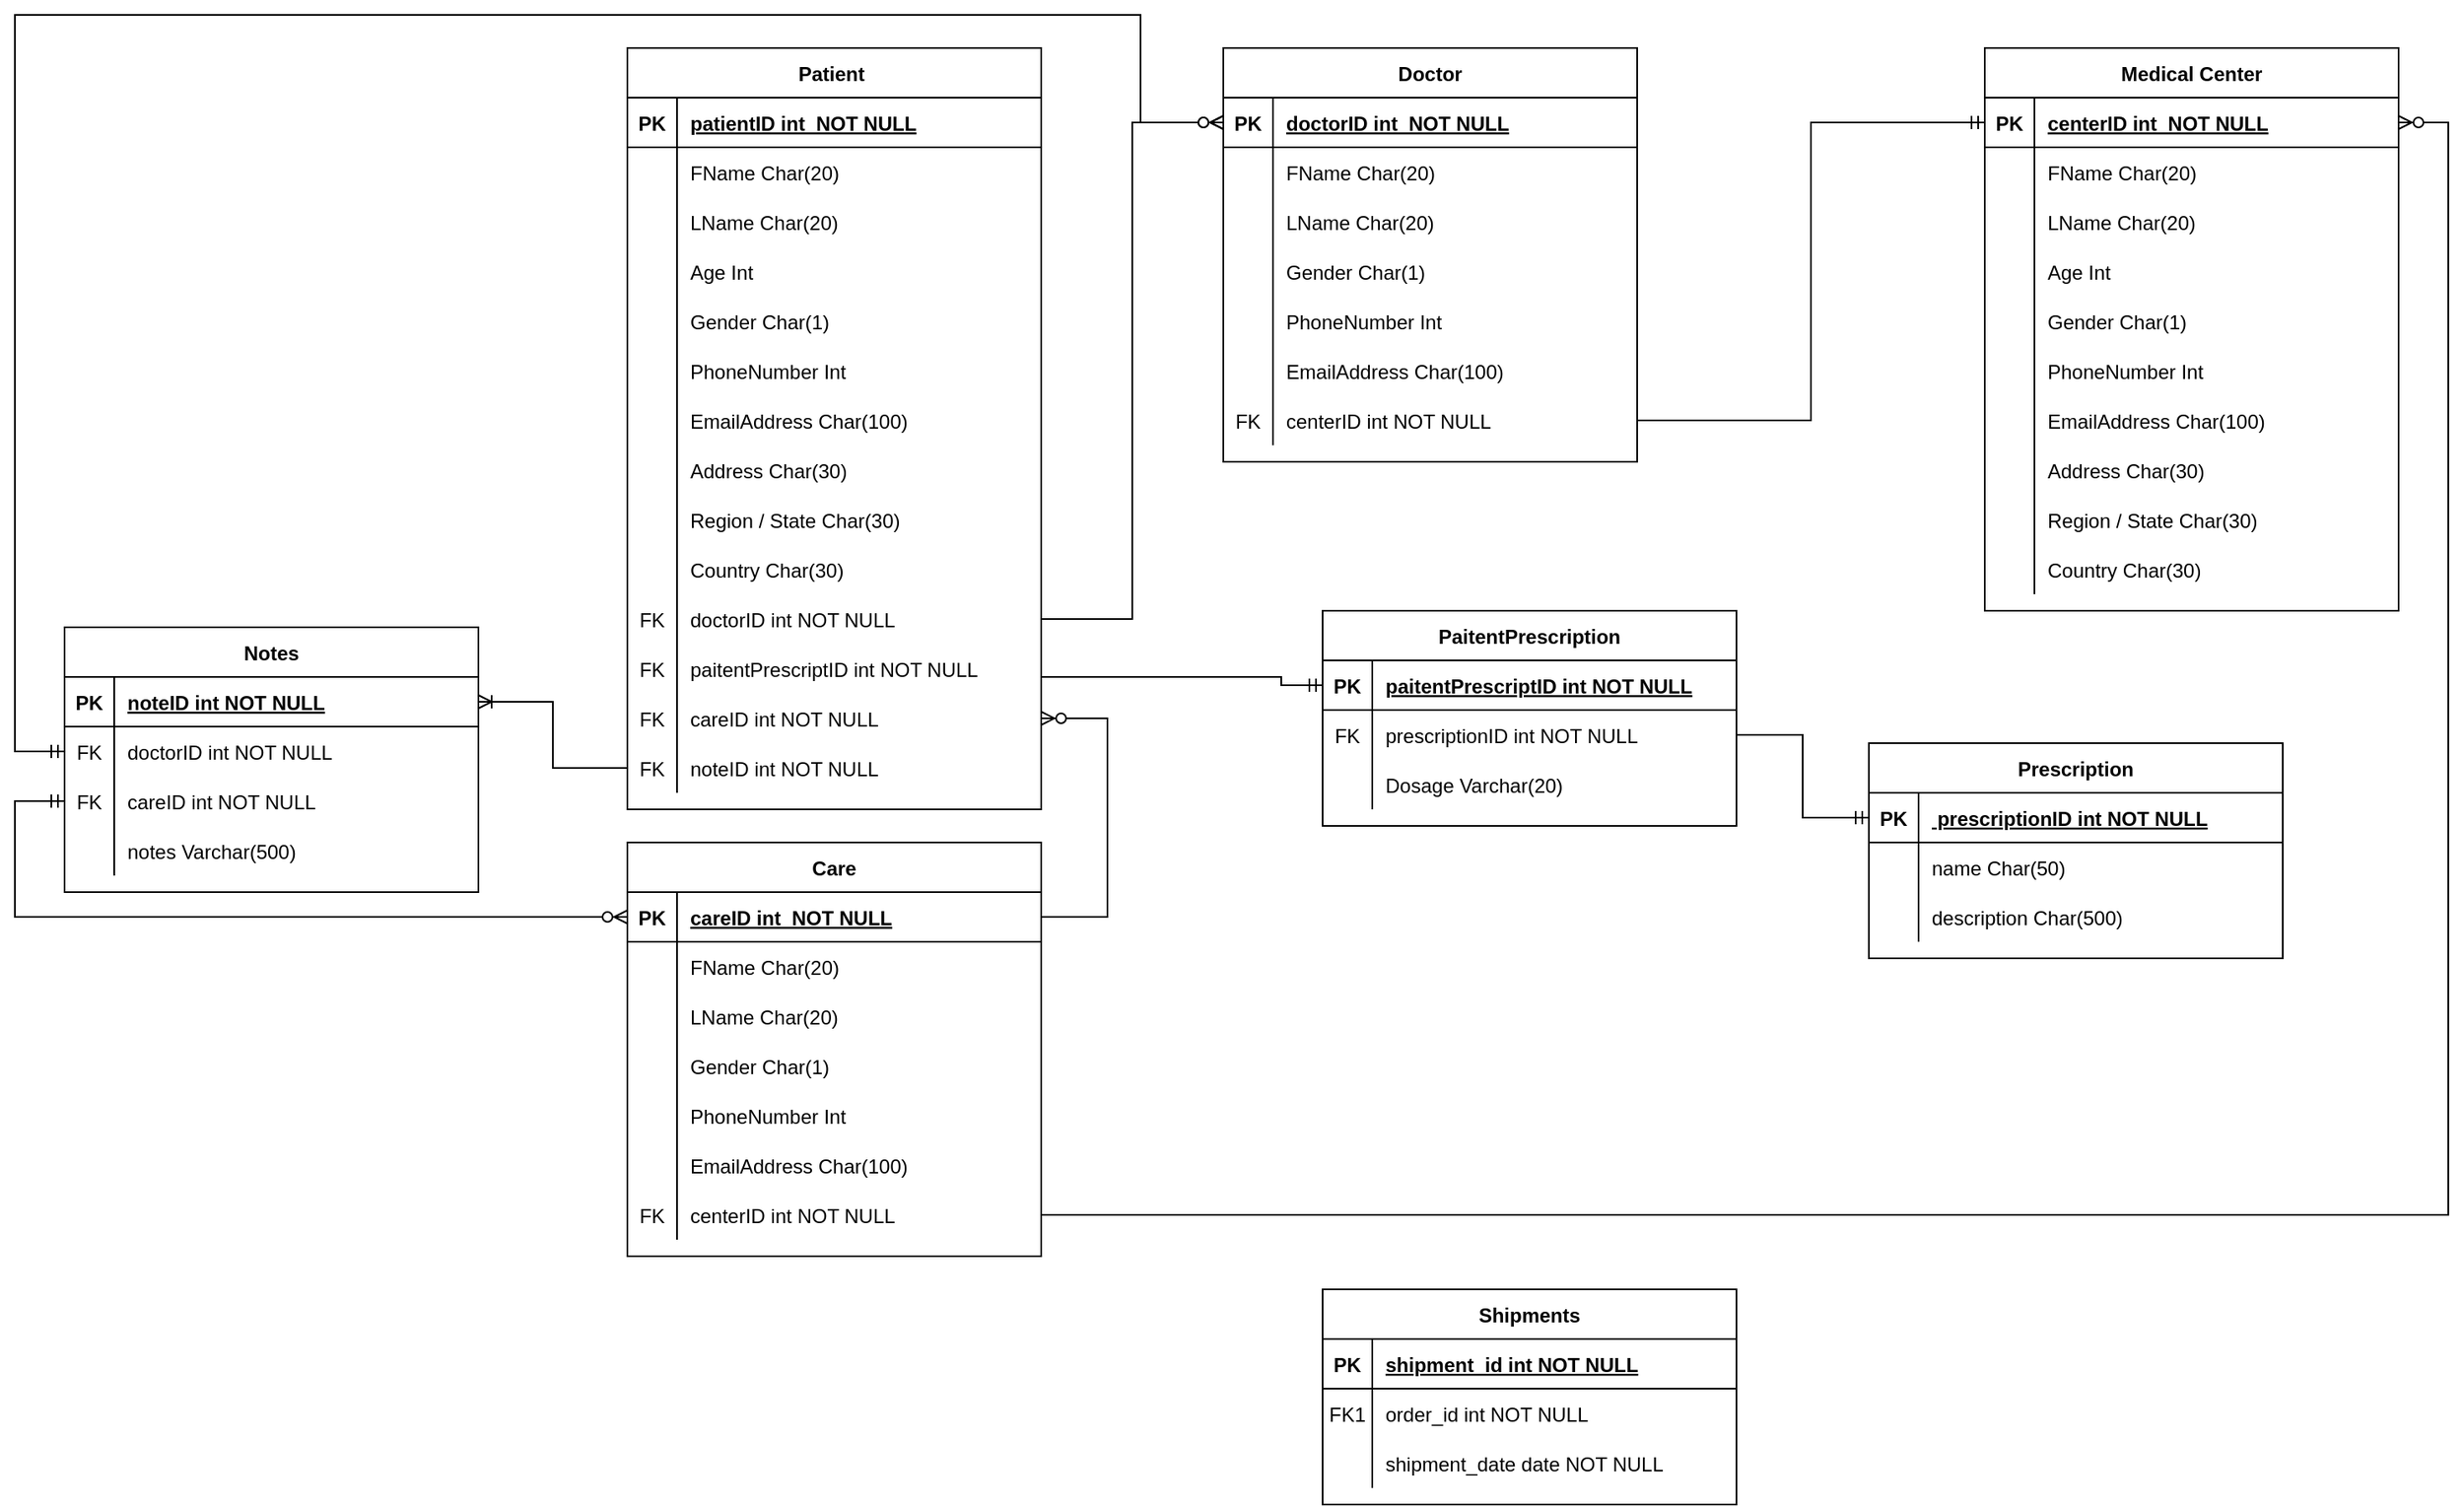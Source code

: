 <mxfile version="13.6.2" type="github">
  <diagram id="R2lEEEUBdFMjLlhIrx00" name="Page-1">
    <mxGraphModel dx="2272" dy="804" grid="1" gridSize="10" guides="1" tooltips="1" connect="1" arrows="1" fold="1" page="1" pageScale="1" pageWidth="850" pageHeight="1100" math="0" shadow="0" extFonts="Permanent Marker^https://fonts.googleapis.com/css?family=Permanent+Marker">
      <root>
        <mxCell id="0" />
        <mxCell id="1" parent="0" />
        <mxCell id="C-vyLk0tnHw3VtMMgP7b-13" value="Shipments" style="shape=table;startSize=30;container=1;collapsible=1;childLayout=tableLayout;fixedRows=1;rowLines=0;fontStyle=1;align=center;resizeLast=1;" parent="1" vertex="1">
          <mxGeometry x="450" y="790" width="250" height="130" as="geometry" />
        </mxCell>
        <mxCell id="C-vyLk0tnHw3VtMMgP7b-14" value="" style="shape=partialRectangle;collapsible=0;dropTarget=0;pointerEvents=0;fillColor=none;points=[[0,0.5],[1,0.5]];portConstraint=eastwest;top=0;left=0;right=0;bottom=1;" parent="C-vyLk0tnHw3VtMMgP7b-13" vertex="1">
          <mxGeometry y="30" width="250" height="30" as="geometry" />
        </mxCell>
        <mxCell id="C-vyLk0tnHw3VtMMgP7b-15" value="PK" style="shape=partialRectangle;overflow=hidden;connectable=0;fillColor=none;top=0;left=0;bottom=0;right=0;fontStyle=1;" parent="C-vyLk0tnHw3VtMMgP7b-14" vertex="1">
          <mxGeometry width="30" height="30" as="geometry" />
        </mxCell>
        <mxCell id="C-vyLk0tnHw3VtMMgP7b-16" value="shipment_id int NOT NULL " style="shape=partialRectangle;overflow=hidden;connectable=0;fillColor=none;top=0;left=0;bottom=0;right=0;align=left;spacingLeft=6;fontStyle=5;" parent="C-vyLk0tnHw3VtMMgP7b-14" vertex="1">
          <mxGeometry x="30" width="220" height="30" as="geometry" />
        </mxCell>
        <mxCell id="C-vyLk0tnHw3VtMMgP7b-17" value="" style="shape=partialRectangle;collapsible=0;dropTarget=0;pointerEvents=0;fillColor=none;points=[[0,0.5],[1,0.5]];portConstraint=eastwest;top=0;left=0;right=0;bottom=0;" parent="C-vyLk0tnHw3VtMMgP7b-13" vertex="1">
          <mxGeometry y="60" width="250" height="30" as="geometry" />
        </mxCell>
        <mxCell id="C-vyLk0tnHw3VtMMgP7b-18" value="FK1" style="shape=partialRectangle;overflow=hidden;connectable=0;fillColor=none;top=0;left=0;bottom=0;right=0;" parent="C-vyLk0tnHw3VtMMgP7b-17" vertex="1">
          <mxGeometry width="30" height="30" as="geometry" />
        </mxCell>
        <mxCell id="C-vyLk0tnHw3VtMMgP7b-19" value="order_id int NOT NULL" style="shape=partialRectangle;overflow=hidden;connectable=0;fillColor=none;top=0;left=0;bottom=0;right=0;align=left;spacingLeft=6;" parent="C-vyLk0tnHw3VtMMgP7b-17" vertex="1">
          <mxGeometry x="30" width="220" height="30" as="geometry" />
        </mxCell>
        <mxCell id="C-vyLk0tnHw3VtMMgP7b-20" value="" style="shape=partialRectangle;collapsible=0;dropTarget=0;pointerEvents=0;fillColor=none;points=[[0,0.5],[1,0.5]];portConstraint=eastwest;top=0;left=0;right=0;bottom=0;" parent="C-vyLk0tnHw3VtMMgP7b-13" vertex="1">
          <mxGeometry y="90" width="250" height="30" as="geometry" />
        </mxCell>
        <mxCell id="C-vyLk0tnHw3VtMMgP7b-21" value="" style="shape=partialRectangle;overflow=hidden;connectable=0;fillColor=none;top=0;left=0;bottom=0;right=0;" parent="C-vyLk0tnHw3VtMMgP7b-20" vertex="1">
          <mxGeometry width="30" height="30" as="geometry" />
        </mxCell>
        <mxCell id="C-vyLk0tnHw3VtMMgP7b-22" value="shipment_date date NOT NULL" style="shape=partialRectangle;overflow=hidden;connectable=0;fillColor=none;top=0;left=0;bottom=0;right=0;align=left;spacingLeft=6;" parent="C-vyLk0tnHw3VtMMgP7b-20" vertex="1">
          <mxGeometry x="30" width="220" height="30" as="geometry" />
        </mxCell>
        <mxCell id="hVC6_kAV7tMf4CA7Y3as-2" value="Patient " style="shape=table;startSize=30;container=1;collapsible=1;childLayout=tableLayout;fixedRows=1;rowLines=0;fontStyle=1;align=center;resizeLast=1;" parent="1" vertex="1">
          <mxGeometry x="30" y="40" width="250" height="460" as="geometry" />
        </mxCell>
        <mxCell id="hVC6_kAV7tMf4CA7Y3as-3" value="" style="shape=partialRectangle;collapsible=0;dropTarget=0;pointerEvents=0;fillColor=none;points=[[0,0.5],[1,0.5]];portConstraint=eastwest;top=0;left=0;right=0;bottom=1;" parent="hVC6_kAV7tMf4CA7Y3as-2" vertex="1">
          <mxGeometry y="30" width="250" height="30" as="geometry" />
        </mxCell>
        <mxCell id="hVC6_kAV7tMf4CA7Y3as-4" value="PK" style="shape=partialRectangle;overflow=hidden;connectable=0;fillColor=none;top=0;left=0;bottom=0;right=0;fontStyle=1;" parent="hVC6_kAV7tMf4CA7Y3as-3" vertex="1">
          <mxGeometry width="30" height="30" as="geometry" />
        </mxCell>
        <mxCell id="hVC6_kAV7tMf4CA7Y3as-5" value="patientID int  NOT NULL " style="shape=partialRectangle;overflow=hidden;connectable=0;fillColor=none;top=0;left=0;bottom=0;right=0;align=left;spacingLeft=6;fontStyle=5;" parent="hVC6_kAV7tMf4CA7Y3as-3" vertex="1">
          <mxGeometry x="30" width="220" height="30" as="geometry" />
        </mxCell>
        <mxCell id="hVC6_kAV7tMf4CA7Y3as-6" value="" style="shape=partialRectangle;collapsible=0;dropTarget=0;pointerEvents=0;fillColor=none;points=[[0,0.5],[1,0.5]];portConstraint=eastwest;top=0;left=0;right=0;bottom=0;" parent="hVC6_kAV7tMf4CA7Y3as-2" vertex="1">
          <mxGeometry y="60" width="250" height="30" as="geometry" />
        </mxCell>
        <mxCell id="hVC6_kAV7tMf4CA7Y3as-7" value="" style="shape=partialRectangle;overflow=hidden;connectable=0;fillColor=none;top=0;left=0;bottom=0;right=0;" parent="hVC6_kAV7tMf4CA7Y3as-6" vertex="1">
          <mxGeometry width="30" height="30" as="geometry" />
        </mxCell>
        <mxCell id="hVC6_kAV7tMf4CA7Y3as-8" value="FName Char(20)" style="shape=partialRectangle;overflow=hidden;connectable=0;fillColor=none;top=0;left=0;bottom=0;right=0;align=left;spacingLeft=6;" parent="hVC6_kAV7tMf4CA7Y3as-6" vertex="1">
          <mxGeometry x="30" width="220" height="30" as="geometry" />
        </mxCell>
        <mxCell id="hVC6_kAV7tMf4CA7Y3as-9" value="" style="shape=partialRectangle;collapsible=0;dropTarget=0;pointerEvents=0;fillColor=none;points=[[0,0.5],[1,0.5]];portConstraint=eastwest;top=0;left=0;right=0;bottom=0;" parent="hVC6_kAV7tMf4CA7Y3as-2" vertex="1">
          <mxGeometry y="90" width="250" height="30" as="geometry" />
        </mxCell>
        <mxCell id="hVC6_kAV7tMf4CA7Y3as-10" value="" style="shape=partialRectangle;overflow=hidden;connectable=0;fillColor=none;top=0;left=0;bottom=0;right=0;" parent="hVC6_kAV7tMf4CA7Y3as-9" vertex="1">
          <mxGeometry width="30" height="30" as="geometry" />
        </mxCell>
        <mxCell id="hVC6_kAV7tMf4CA7Y3as-11" value="LName Char(20)" style="shape=partialRectangle;overflow=hidden;connectable=0;fillColor=none;top=0;left=0;bottom=0;right=0;align=left;spacingLeft=6;" parent="hVC6_kAV7tMf4CA7Y3as-9" vertex="1">
          <mxGeometry x="30" width="220" height="30" as="geometry" />
        </mxCell>
        <mxCell id="hVC6_kAV7tMf4CA7Y3as-12" value="" style="shape=partialRectangle;collapsible=0;dropTarget=0;pointerEvents=0;fillColor=none;points=[[0,0.5],[1,0.5]];portConstraint=eastwest;top=0;left=0;right=0;bottom=0;" parent="hVC6_kAV7tMf4CA7Y3as-2" vertex="1">
          <mxGeometry y="120" width="250" height="30" as="geometry" />
        </mxCell>
        <mxCell id="hVC6_kAV7tMf4CA7Y3as-13" value="" style="shape=partialRectangle;overflow=hidden;connectable=0;fillColor=none;top=0;left=0;bottom=0;right=0;" parent="hVC6_kAV7tMf4CA7Y3as-12" vertex="1">
          <mxGeometry width="30" height="30" as="geometry" />
        </mxCell>
        <mxCell id="hVC6_kAV7tMf4CA7Y3as-14" value="Age Int" style="shape=partialRectangle;overflow=hidden;connectable=0;fillColor=none;top=0;left=0;bottom=0;right=0;align=left;spacingLeft=6;" parent="hVC6_kAV7tMf4CA7Y3as-12" vertex="1">
          <mxGeometry x="30" width="220" height="30" as="geometry" />
        </mxCell>
        <mxCell id="hVC6_kAV7tMf4CA7Y3as-15" value="" style="shape=partialRectangle;collapsible=0;dropTarget=0;pointerEvents=0;fillColor=none;points=[[0,0.5],[1,0.5]];portConstraint=eastwest;top=0;left=0;right=0;bottom=0;" parent="hVC6_kAV7tMf4CA7Y3as-2" vertex="1">
          <mxGeometry y="150" width="250" height="30" as="geometry" />
        </mxCell>
        <mxCell id="hVC6_kAV7tMf4CA7Y3as-16" value="" style="shape=partialRectangle;overflow=hidden;connectable=0;fillColor=none;top=0;left=0;bottom=0;right=0;" parent="hVC6_kAV7tMf4CA7Y3as-15" vertex="1">
          <mxGeometry width="30" height="30" as="geometry" />
        </mxCell>
        <mxCell id="hVC6_kAV7tMf4CA7Y3as-17" value="Gender Char(1)" style="shape=partialRectangle;overflow=hidden;connectable=0;fillColor=none;top=0;left=0;bottom=0;right=0;align=left;spacingLeft=6;" parent="hVC6_kAV7tMf4CA7Y3as-15" vertex="1">
          <mxGeometry x="30" width="220" height="30" as="geometry" />
        </mxCell>
        <mxCell id="hVC6_kAV7tMf4CA7Y3as-18" value="" style="shape=partialRectangle;collapsible=0;dropTarget=0;pointerEvents=0;fillColor=none;points=[[0,0.5],[1,0.5]];portConstraint=eastwest;top=0;left=0;right=0;bottom=0;" parent="hVC6_kAV7tMf4CA7Y3as-2" vertex="1">
          <mxGeometry y="180" width="250" height="30" as="geometry" />
        </mxCell>
        <mxCell id="hVC6_kAV7tMf4CA7Y3as-19" value="" style="shape=partialRectangle;overflow=hidden;connectable=0;fillColor=none;top=0;left=0;bottom=0;right=0;" parent="hVC6_kAV7tMf4CA7Y3as-18" vertex="1">
          <mxGeometry width="30" height="30" as="geometry" />
        </mxCell>
        <mxCell id="hVC6_kAV7tMf4CA7Y3as-20" value="PhoneNumber Int" style="shape=partialRectangle;overflow=hidden;connectable=0;fillColor=none;top=0;left=0;bottom=0;right=0;align=left;spacingLeft=6;" parent="hVC6_kAV7tMf4CA7Y3as-18" vertex="1">
          <mxGeometry x="30" width="220" height="30" as="geometry" />
        </mxCell>
        <mxCell id="hVC6_kAV7tMf4CA7Y3as-21" value="" style="shape=partialRectangle;collapsible=0;dropTarget=0;pointerEvents=0;fillColor=none;points=[[0,0.5],[1,0.5]];portConstraint=eastwest;top=0;left=0;right=0;bottom=0;" parent="hVC6_kAV7tMf4CA7Y3as-2" vertex="1">
          <mxGeometry y="210" width="250" height="30" as="geometry" />
        </mxCell>
        <mxCell id="hVC6_kAV7tMf4CA7Y3as-22" value="" style="shape=partialRectangle;overflow=hidden;connectable=0;fillColor=none;top=0;left=0;bottom=0;right=0;" parent="hVC6_kAV7tMf4CA7Y3as-21" vertex="1">
          <mxGeometry width="30" height="30" as="geometry" />
        </mxCell>
        <mxCell id="hVC6_kAV7tMf4CA7Y3as-23" value="EmailAddress Char(100)" style="shape=partialRectangle;overflow=hidden;connectable=0;fillColor=none;top=0;left=0;bottom=0;right=0;align=left;spacingLeft=6;" parent="hVC6_kAV7tMf4CA7Y3as-21" vertex="1">
          <mxGeometry x="30" width="220" height="30" as="geometry" />
        </mxCell>
        <mxCell id="hVC6_kAV7tMf4CA7Y3as-24" value="" style="shape=partialRectangle;collapsible=0;dropTarget=0;pointerEvents=0;fillColor=none;points=[[0,0.5],[1,0.5]];portConstraint=eastwest;top=0;left=0;right=0;bottom=0;" parent="hVC6_kAV7tMf4CA7Y3as-2" vertex="1">
          <mxGeometry y="240" width="250" height="30" as="geometry" />
        </mxCell>
        <mxCell id="hVC6_kAV7tMf4CA7Y3as-25" value="" style="shape=partialRectangle;overflow=hidden;connectable=0;fillColor=none;top=0;left=0;bottom=0;right=0;" parent="hVC6_kAV7tMf4CA7Y3as-24" vertex="1">
          <mxGeometry width="30" height="30" as="geometry" />
        </mxCell>
        <mxCell id="hVC6_kAV7tMf4CA7Y3as-26" value="Address Char(30)" style="shape=partialRectangle;overflow=hidden;connectable=0;fillColor=none;top=0;left=0;bottom=0;right=0;align=left;spacingLeft=6;" parent="hVC6_kAV7tMf4CA7Y3as-24" vertex="1">
          <mxGeometry x="30" width="220" height="30" as="geometry" />
        </mxCell>
        <mxCell id="hVC6_kAV7tMf4CA7Y3as-27" value="" style="shape=partialRectangle;collapsible=0;dropTarget=0;pointerEvents=0;fillColor=none;points=[[0,0.5],[1,0.5]];portConstraint=eastwest;top=0;left=0;right=0;bottom=0;" parent="hVC6_kAV7tMf4CA7Y3as-2" vertex="1">
          <mxGeometry y="270" width="250" height="30" as="geometry" />
        </mxCell>
        <mxCell id="hVC6_kAV7tMf4CA7Y3as-28" value="" style="shape=partialRectangle;overflow=hidden;connectable=0;fillColor=none;top=0;left=0;bottom=0;right=0;" parent="hVC6_kAV7tMf4CA7Y3as-27" vertex="1">
          <mxGeometry width="30" height="30" as="geometry" />
        </mxCell>
        <mxCell id="hVC6_kAV7tMf4CA7Y3as-29" value="Region / State Char(30)" style="shape=partialRectangle;overflow=hidden;connectable=0;fillColor=none;top=0;left=0;bottom=0;right=0;align=left;spacingLeft=6;" parent="hVC6_kAV7tMf4CA7Y3as-27" vertex="1">
          <mxGeometry x="30" width="220" height="30" as="geometry" />
        </mxCell>
        <mxCell id="hVC6_kAV7tMf4CA7Y3as-30" value="" style="shape=partialRectangle;collapsible=0;dropTarget=0;pointerEvents=0;fillColor=none;points=[[0,0.5],[1,0.5]];portConstraint=eastwest;top=0;left=0;right=0;bottom=0;" parent="hVC6_kAV7tMf4CA7Y3as-2" vertex="1">
          <mxGeometry y="300" width="250" height="30" as="geometry" />
        </mxCell>
        <mxCell id="hVC6_kAV7tMf4CA7Y3as-31" value="" style="shape=partialRectangle;overflow=hidden;connectable=0;fillColor=none;top=0;left=0;bottom=0;right=0;" parent="hVC6_kAV7tMf4CA7Y3as-30" vertex="1">
          <mxGeometry width="30" height="30" as="geometry" />
        </mxCell>
        <mxCell id="hVC6_kAV7tMf4CA7Y3as-32" value="Country Char(30)" style="shape=partialRectangle;overflow=hidden;connectable=0;fillColor=none;top=0;left=0;bottom=0;right=0;align=left;spacingLeft=6;" parent="hVC6_kAV7tMf4CA7Y3as-30" vertex="1">
          <mxGeometry x="30" width="220" height="30" as="geometry" />
        </mxCell>
        <mxCell id="hVC6_kAV7tMf4CA7Y3as-160" value="" style="shape=partialRectangle;collapsible=0;dropTarget=0;pointerEvents=0;fillColor=none;points=[[0,0.5],[1,0.5]];portConstraint=eastwest;top=0;left=0;right=0;bottom=0;" parent="hVC6_kAV7tMf4CA7Y3as-2" vertex="1">
          <mxGeometry y="330" width="250" height="30" as="geometry" />
        </mxCell>
        <mxCell id="hVC6_kAV7tMf4CA7Y3as-161" value="FK" style="shape=partialRectangle;overflow=hidden;connectable=0;fillColor=none;top=0;left=0;bottom=0;right=0;" parent="hVC6_kAV7tMf4CA7Y3as-160" vertex="1">
          <mxGeometry width="30" height="30" as="geometry" />
        </mxCell>
        <mxCell id="hVC6_kAV7tMf4CA7Y3as-162" value="doctorID int NOT NULL" style="shape=partialRectangle;overflow=hidden;connectable=0;fillColor=none;top=0;left=0;bottom=0;right=0;align=left;spacingLeft=6;" parent="hVC6_kAV7tMf4CA7Y3as-160" vertex="1">
          <mxGeometry x="30" width="220" height="30" as="geometry" />
        </mxCell>
        <mxCell id="hVC6_kAV7tMf4CA7Y3as-118" value="" style="shape=partialRectangle;collapsible=0;dropTarget=0;pointerEvents=0;fillColor=none;points=[[0,0.5],[1,0.5]];portConstraint=eastwest;top=0;left=0;right=0;bottom=0;" parent="hVC6_kAV7tMf4CA7Y3as-2" vertex="1">
          <mxGeometry y="360" width="250" height="30" as="geometry" />
        </mxCell>
        <mxCell id="hVC6_kAV7tMf4CA7Y3as-119" value="FK" style="shape=partialRectangle;overflow=hidden;connectable=0;fillColor=none;top=0;left=0;bottom=0;right=0;" parent="hVC6_kAV7tMf4CA7Y3as-118" vertex="1">
          <mxGeometry width="30" height="30" as="geometry" />
        </mxCell>
        <mxCell id="hVC6_kAV7tMf4CA7Y3as-120" value="paitentPrescriptID int NOT NULL" style="shape=partialRectangle;overflow=hidden;connectable=0;fillColor=none;top=0;left=0;bottom=0;right=0;align=left;spacingLeft=6;" parent="hVC6_kAV7tMf4CA7Y3as-118" vertex="1">
          <mxGeometry x="30" width="220" height="30" as="geometry" />
        </mxCell>
        <mxCell id="hVC6_kAV7tMf4CA7Y3as-164" value="" style="shape=partialRectangle;collapsible=0;dropTarget=0;pointerEvents=0;fillColor=none;points=[[0,0.5],[1,0.5]];portConstraint=eastwest;top=0;left=0;right=0;bottom=0;" parent="hVC6_kAV7tMf4CA7Y3as-2" vertex="1">
          <mxGeometry y="390" width="250" height="30" as="geometry" />
        </mxCell>
        <mxCell id="hVC6_kAV7tMf4CA7Y3as-165" value="FK" style="shape=partialRectangle;overflow=hidden;connectable=0;fillColor=none;top=0;left=0;bottom=0;right=0;" parent="hVC6_kAV7tMf4CA7Y3as-164" vertex="1">
          <mxGeometry width="30" height="30" as="geometry" />
        </mxCell>
        <mxCell id="hVC6_kAV7tMf4CA7Y3as-166" value="careID int NOT NULL" style="shape=partialRectangle;overflow=hidden;connectable=0;fillColor=none;top=0;left=0;bottom=0;right=0;align=left;spacingLeft=6;" parent="hVC6_kAV7tMf4CA7Y3as-164" vertex="1">
          <mxGeometry x="30" width="220" height="30" as="geometry" />
        </mxCell>
        <mxCell id="hVC6_kAV7tMf4CA7Y3as-214" value="" style="shape=partialRectangle;collapsible=0;dropTarget=0;pointerEvents=0;fillColor=none;points=[[0,0.5],[1,0.5]];portConstraint=eastwest;top=0;left=0;right=0;bottom=0;" parent="hVC6_kAV7tMf4CA7Y3as-2" vertex="1">
          <mxGeometry y="420" width="250" height="30" as="geometry" />
        </mxCell>
        <mxCell id="hVC6_kAV7tMf4CA7Y3as-215" value="FK" style="shape=partialRectangle;overflow=hidden;connectable=0;fillColor=none;top=0;left=0;bottom=0;right=0;" parent="hVC6_kAV7tMf4CA7Y3as-214" vertex="1">
          <mxGeometry width="30" height="30" as="geometry" />
        </mxCell>
        <mxCell id="hVC6_kAV7tMf4CA7Y3as-216" value="noteID int NOT NULL" style="shape=partialRectangle;overflow=hidden;connectable=0;fillColor=none;top=0;left=0;bottom=0;right=0;align=left;spacingLeft=6;" parent="hVC6_kAV7tMf4CA7Y3as-214" vertex="1">
          <mxGeometry x="30" width="220" height="30" as="geometry" />
        </mxCell>
        <mxCell id="hVC6_kAV7tMf4CA7Y3as-33" value="Doctor" style="shape=table;startSize=30;container=1;collapsible=1;childLayout=tableLayout;fixedRows=1;rowLines=0;fontStyle=1;align=center;resizeLast=1;" parent="1" vertex="1">
          <mxGeometry x="390" y="40" width="250" height="250" as="geometry" />
        </mxCell>
        <mxCell id="hVC6_kAV7tMf4CA7Y3as-34" value="" style="shape=partialRectangle;collapsible=0;dropTarget=0;pointerEvents=0;fillColor=none;points=[[0,0.5],[1,0.5]];portConstraint=eastwest;top=0;left=0;right=0;bottom=1;" parent="hVC6_kAV7tMf4CA7Y3as-33" vertex="1">
          <mxGeometry y="30" width="250" height="30" as="geometry" />
        </mxCell>
        <mxCell id="hVC6_kAV7tMf4CA7Y3as-35" value="PK" style="shape=partialRectangle;overflow=hidden;connectable=0;fillColor=none;top=0;left=0;bottom=0;right=0;fontStyle=1;" parent="hVC6_kAV7tMf4CA7Y3as-34" vertex="1">
          <mxGeometry width="30" height="30" as="geometry" />
        </mxCell>
        <mxCell id="hVC6_kAV7tMf4CA7Y3as-36" value="doctorID int  NOT NULL " style="shape=partialRectangle;overflow=hidden;connectable=0;fillColor=none;top=0;left=0;bottom=0;right=0;align=left;spacingLeft=6;fontStyle=5;" parent="hVC6_kAV7tMf4CA7Y3as-34" vertex="1">
          <mxGeometry x="30" width="220" height="30" as="geometry" />
        </mxCell>
        <mxCell id="hVC6_kAV7tMf4CA7Y3as-37" value="" style="shape=partialRectangle;collapsible=0;dropTarget=0;pointerEvents=0;fillColor=none;points=[[0,0.5],[1,0.5]];portConstraint=eastwest;top=0;left=0;right=0;bottom=0;" parent="hVC6_kAV7tMf4CA7Y3as-33" vertex="1">
          <mxGeometry y="60" width="250" height="30" as="geometry" />
        </mxCell>
        <mxCell id="hVC6_kAV7tMf4CA7Y3as-38" value="" style="shape=partialRectangle;overflow=hidden;connectable=0;fillColor=none;top=0;left=0;bottom=0;right=0;" parent="hVC6_kAV7tMf4CA7Y3as-37" vertex="1">
          <mxGeometry width="30" height="30" as="geometry" />
        </mxCell>
        <mxCell id="hVC6_kAV7tMf4CA7Y3as-39" value="FName Char(20)" style="shape=partialRectangle;overflow=hidden;connectable=0;fillColor=none;top=0;left=0;bottom=0;right=0;align=left;spacingLeft=6;" parent="hVC6_kAV7tMf4CA7Y3as-37" vertex="1">
          <mxGeometry x="30" width="220" height="30" as="geometry" />
        </mxCell>
        <mxCell id="hVC6_kAV7tMf4CA7Y3as-40" value="" style="shape=partialRectangle;collapsible=0;dropTarget=0;pointerEvents=0;fillColor=none;points=[[0,0.5],[1,0.5]];portConstraint=eastwest;top=0;left=0;right=0;bottom=0;" parent="hVC6_kAV7tMf4CA7Y3as-33" vertex="1">
          <mxGeometry y="90" width="250" height="30" as="geometry" />
        </mxCell>
        <mxCell id="hVC6_kAV7tMf4CA7Y3as-41" value="" style="shape=partialRectangle;overflow=hidden;connectable=0;fillColor=none;top=0;left=0;bottom=0;right=0;" parent="hVC6_kAV7tMf4CA7Y3as-40" vertex="1">
          <mxGeometry width="30" height="30" as="geometry" />
        </mxCell>
        <mxCell id="hVC6_kAV7tMf4CA7Y3as-42" value="LName Char(20)" style="shape=partialRectangle;overflow=hidden;connectable=0;fillColor=none;top=0;left=0;bottom=0;right=0;align=left;spacingLeft=6;" parent="hVC6_kAV7tMf4CA7Y3as-40" vertex="1">
          <mxGeometry x="30" width="220" height="30" as="geometry" />
        </mxCell>
        <mxCell id="hVC6_kAV7tMf4CA7Y3as-46" value="" style="shape=partialRectangle;collapsible=0;dropTarget=0;pointerEvents=0;fillColor=none;points=[[0,0.5],[1,0.5]];portConstraint=eastwest;top=0;left=0;right=0;bottom=0;" parent="hVC6_kAV7tMf4CA7Y3as-33" vertex="1">
          <mxGeometry y="120" width="250" height="30" as="geometry" />
        </mxCell>
        <mxCell id="hVC6_kAV7tMf4CA7Y3as-47" value="" style="shape=partialRectangle;overflow=hidden;connectable=0;fillColor=none;top=0;left=0;bottom=0;right=0;" parent="hVC6_kAV7tMf4CA7Y3as-46" vertex="1">
          <mxGeometry width="30" height="30" as="geometry" />
        </mxCell>
        <mxCell id="hVC6_kAV7tMf4CA7Y3as-48" value="Gender Char(1)" style="shape=partialRectangle;overflow=hidden;connectable=0;fillColor=none;top=0;left=0;bottom=0;right=0;align=left;spacingLeft=6;" parent="hVC6_kAV7tMf4CA7Y3as-46" vertex="1">
          <mxGeometry x="30" width="220" height="30" as="geometry" />
        </mxCell>
        <mxCell id="hVC6_kAV7tMf4CA7Y3as-49" value="" style="shape=partialRectangle;collapsible=0;dropTarget=0;pointerEvents=0;fillColor=none;points=[[0,0.5],[1,0.5]];portConstraint=eastwest;top=0;left=0;right=0;bottom=0;" parent="hVC6_kAV7tMf4CA7Y3as-33" vertex="1">
          <mxGeometry y="150" width="250" height="30" as="geometry" />
        </mxCell>
        <mxCell id="hVC6_kAV7tMf4CA7Y3as-50" value="" style="shape=partialRectangle;overflow=hidden;connectable=0;fillColor=none;top=0;left=0;bottom=0;right=0;" parent="hVC6_kAV7tMf4CA7Y3as-49" vertex="1">
          <mxGeometry width="30" height="30" as="geometry" />
        </mxCell>
        <mxCell id="hVC6_kAV7tMf4CA7Y3as-51" value="PhoneNumber Int" style="shape=partialRectangle;overflow=hidden;connectable=0;fillColor=none;top=0;left=0;bottom=0;right=0;align=left;spacingLeft=6;" parent="hVC6_kAV7tMf4CA7Y3as-49" vertex="1">
          <mxGeometry x="30" width="220" height="30" as="geometry" />
        </mxCell>
        <mxCell id="hVC6_kAV7tMf4CA7Y3as-52" value="" style="shape=partialRectangle;collapsible=0;dropTarget=0;pointerEvents=0;fillColor=none;points=[[0,0.5],[1,0.5]];portConstraint=eastwest;top=0;left=0;right=0;bottom=0;" parent="hVC6_kAV7tMf4CA7Y3as-33" vertex="1">
          <mxGeometry y="180" width="250" height="30" as="geometry" />
        </mxCell>
        <mxCell id="hVC6_kAV7tMf4CA7Y3as-53" value="" style="shape=partialRectangle;overflow=hidden;connectable=0;fillColor=none;top=0;left=0;bottom=0;right=0;" parent="hVC6_kAV7tMf4CA7Y3as-52" vertex="1">
          <mxGeometry width="30" height="30" as="geometry" />
        </mxCell>
        <mxCell id="hVC6_kAV7tMf4CA7Y3as-54" value="EmailAddress Char(100)" style="shape=partialRectangle;overflow=hidden;connectable=0;fillColor=none;top=0;left=0;bottom=0;right=0;align=left;spacingLeft=6;" parent="hVC6_kAV7tMf4CA7Y3as-52" vertex="1">
          <mxGeometry x="30" width="220" height="30" as="geometry" />
        </mxCell>
        <mxCell id="hVC6_kAV7tMf4CA7Y3as-61" value="" style="shape=partialRectangle;collapsible=0;dropTarget=0;pointerEvents=0;fillColor=none;points=[[0,0.5],[1,0.5]];portConstraint=eastwest;top=0;left=0;right=0;bottom=0;" parent="hVC6_kAV7tMf4CA7Y3as-33" vertex="1">
          <mxGeometry y="210" width="250" height="30" as="geometry" />
        </mxCell>
        <mxCell id="hVC6_kAV7tMf4CA7Y3as-62" value="FK" style="shape=partialRectangle;overflow=hidden;connectable=0;fillColor=none;top=0;left=0;bottom=0;right=0;" parent="hVC6_kAV7tMf4CA7Y3as-61" vertex="1">
          <mxGeometry width="30" height="30" as="geometry" />
        </mxCell>
        <mxCell id="hVC6_kAV7tMf4CA7Y3as-63" value="centerID int NOT NULL" style="shape=partialRectangle;overflow=hidden;connectable=0;fillColor=none;top=0;left=0;bottom=0;right=0;align=left;spacingLeft=6;" parent="hVC6_kAV7tMf4CA7Y3as-61" vertex="1">
          <mxGeometry x="30" width="220" height="30" as="geometry" />
        </mxCell>
        <mxCell id="hVC6_kAV7tMf4CA7Y3as-122" value="" style="edgeStyle=orthogonalEdgeStyle;fontSize=12;html=1;endArrow=ERmandOne;entryX=0;entryY=0.5;entryDx=0;entryDy=0;exitX=1;exitY=0.5;exitDx=0;exitDy=0;rounded=0;" parent="1" source="hVC6_kAV7tMf4CA7Y3as-118" target="hVC6_kAV7tMf4CA7Y3as-106" edge="1">
          <mxGeometry width="100" height="100" relative="1" as="geometry">
            <mxPoint x="50" y="620" as="sourcePoint" />
            <mxPoint x="150" y="520" as="targetPoint" />
            <Array as="points">
              <mxPoint x="280" y="420" />
              <mxPoint x="425" y="420" />
            </Array>
          </mxGeometry>
        </mxCell>
        <mxCell id="hVC6_kAV7tMf4CA7Y3as-124" value="" style="edgeStyle=orthogonalEdgeStyle;fontSize=12;html=1;endArrow=ERmandOne;rounded=0;entryX=0;entryY=0.5;entryDx=0;entryDy=0;exitX=1;exitY=0.5;exitDx=0;exitDy=0;" parent="1" source="hVC6_kAV7tMf4CA7Y3as-109" target="hVC6_kAV7tMf4CA7Y3as-96" edge="1">
          <mxGeometry width="100" height="100" relative="1" as="geometry">
            <mxPoint x="480" y="550" as="sourcePoint" />
            <mxPoint x="580" y="450" as="targetPoint" />
          </mxGeometry>
        </mxCell>
        <mxCell id="hVC6_kAV7tMf4CA7Y3as-64" value="Medical Center" style="shape=table;startSize=30;container=1;collapsible=1;childLayout=tableLayout;fixedRows=1;rowLines=0;fontStyle=1;align=center;resizeLast=1;" parent="1" vertex="1">
          <mxGeometry x="850" y="40" width="250" height="340" as="geometry" />
        </mxCell>
        <mxCell id="hVC6_kAV7tMf4CA7Y3as-65" value="" style="shape=partialRectangle;collapsible=0;dropTarget=0;pointerEvents=0;fillColor=none;points=[[0,0.5],[1,0.5]];portConstraint=eastwest;top=0;left=0;right=0;bottom=1;" parent="hVC6_kAV7tMf4CA7Y3as-64" vertex="1">
          <mxGeometry y="30" width="250" height="30" as="geometry" />
        </mxCell>
        <mxCell id="hVC6_kAV7tMf4CA7Y3as-66" value="PK" style="shape=partialRectangle;overflow=hidden;connectable=0;fillColor=none;top=0;left=0;bottom=0;right=0;fontStyle=1;" parent="hVC6_kAV7tMf4CA7Y3as-65" vertex="1">
          <mxGeometry width="30" height="30" as="geometry" />
        </mxCell>
        <mxCell id="hVC6_kAV7tMf4CA7Y3as-67" value="centerID int  NOT NULL " style="shape=partialRectangle;overflow=hidden;connectable=0;fillColor=none;top=0;left=0;bottom=0;right=0;align=left;spacingLeft=6;fontStyle=5;" parent="hVC6_kAV7tMf4CA7Y3as-65" vertex="1">
          <mxGeometry x="30" width="220" height="30" as="geometry" />
        </mxCell>
        <mxCell id="hVC6_kAV7tMf4CA7Y3as-68" value="" style="shape=partialRectangle;collapsible=0;dropTarget=0;pointerEvents=0;fillColor=none;points=[[0,0.5],[1,0.5]];portConstraint=eastwest;top=0;left=0;right=0;bottom=0;" parent="hVC6_kAV7tMf4CA7Y3as-64" vertex="1">
          <mxGeometry y="60" width="250" height="30" as="geometry" />
        </mxCell>
        <mxCell id="hVC6_kAV7tMf4CA7Y3as-69" value="" style="shape=partialRectangle;overflow=hidden;connectable=0;fillColor=none;top=0;left=0;bottom=0;right=0;" parent="hVC6_kAV7tMf4CA7Y3as-68" vertex="1">
          <mxGeometry width="30" height="30" as="geometry" />
        </mxCell>
        <mxCell id="hVC6_kAV7tMf4CA7Y3as-70" value="FName Char(20)" style="shape=partialRectangle;overflow=hidden;connectable=0;fillColor=none;top=0;left=0;bottom=0;right=0;align=left;spacingLeft=6;" parent="hVC6_kAV7tMf4CA7Y3as-68" vertex="1">
          <mxGeometry x="30" width="220" height="30" as="geometry" />
        </mxCell>
        <mxCell id="hVC6_kAV7tMf4CA7Y3as-71" value="" style="shape=partialRectangle;collapsible=0;dropTarget=0;pointerEvents=0;fillColor=none;points=[[0,0.5],[1,0.5]];portConstraint=eastwest;top=0;left=0;right=0;bottom=0;" parent="hVC6_kAV7tMf4CA7Y3as-64" vertex="1">
          <mxGeometry y="90" width="250" height="30" as="geometry" />
        </mxCell>
        <mxCell id="hVC6_kAV7tMf4CA7Y3as-72" value="" style="shape=partialRectangle;overflow=hidden;connectable=0;fillColor=none;top=0;left=0;bottom=0;right=0;" parent="hVC6_kAV7tMf4CA7Y3as-71" vertex="1">
          <mxGeometry width="30" height="30" as="geometry" />
        </mxCell>
        <mxCell id="hVC6_kAV7tMf4CA7Y3as-73" value="LName Char(20)" style="shape=partialRectangle;overflow=hidden;connectable=0;fillColor=none;top=0;left=0;bottom=0;right=0;align=left;spacingLeft=6;" parent="hVC6_kAV7tMf4CA7Y3as-71" vertex="1">
          <mxGeometry x="30" width="220" height="30" as="geometry" />
        </mxCell>
        <mxCell id="hVC6_kAV7tMf4CA7Y3as-74" value="" style="shape=partialRectangle;collapsible=0;dropTarget=0;pointerEvents=0;fillColor=none;points=[[0,0.5],[1,0.5]];portConstraint=eastwest;top=0;left=0;right=0;bottom=0;" parent="hVC6_kAV7tMf4CA7Y3as-64" vertex="1">
          <mxGeometry y="120" width="250" height="30" as="geometry" />
        </mxCell>
        <mxCell id="hVC6_kAV7tMf4CA7Y3as-75" value="" style="shape=partialRectangle;overflow=hidden;connectable=0;fillColor=none;top=0;left=0;bottom=0;right=0;" parent="hVC6_kAV7tMf4CA7Y3as-74" vertex="1">
          <mxGeometry width="30" height="30" as="geometry" />
        </mxCell>
        <mxCell id="hVC6_kAV7tMf4CA7Y3as-76" value="Age Int" style="shape=partialRectangle;overflow=hidden;connectable=0;fillColor=none;top=0;left=0;bottom=0;right=0;align=left;spacingLeft=6;" parent="hVC6_kAV7tMf4CA7Y3as-74" vertex="1">
          <mxGeometry x="30" width="220" height="30" as="geometry" />
        </mxCell>
        <mxCell id="hVC6_kAV7tMf4CA7Y3as-77" value="" style="shape=partialRectangle;collapsible=0;dropTarget=0;pointerEvents=0;fillColor=none;points=[[0,0.5],[1,0.5]];portConstraint=eastwest;top=0;left=0;right=0;bottom=0;" parent="hVC6_kAV7tMf4CA7Y3as-64" vertex="1">
          <mxGeometry y="150" width="250" height="30" as="geometry" />
        </mxCell>
        <mxCell id="hVC6_kAV7tMf4CA7Y3as-78" value="" style="shape=partialRectangle;overflow=hidden;connectable=0;fillColor=none;top=0;left=0;bottom=0;right=0;" parent="hVC6_kAV7tMf4CA7Y3as-77" vertex="1">
          <mxGeometry width="30" height="30" as="geometry" />
        </mxCell>
        <mxCell id="hVC6_kAV7tMf4CA7Y3as-79" value="Gender Char(1)" style="shape=partialRectangle;overflow=hidden;connectable=0;fillColor=none;top=0;left=0;bottom=0;right=0;align=left;spacingLeft=6;" parent="hVC6_kAV7tMf4CA7Y3as-77" vertex="1">
          <mxGeometry x="30" width="220" height="30" as="geometry" />
        </mxCell>
        <mxCell id="hVC6_kAV7tMf4CA7Y3as-80" value="" style="shape=partialRectangle;collapsible=0;dropTarget=0;pointerEvents=0;fillColor=none;points=[[0,0.5],[1,0.5]];portConstraint=eastwest;top=0;left=0;right=0;bottom=0;" parent="hVC6_kAV7tMf4CA7Y3as-64" vertex="1">
          <mxGeometry y="180" width="250" height="30" as="geometry" />
        </mxCell>
        <mxCell id="hVC6_kAV7tMf4CA7Y3as-81" value="" style="shape=partialRectangle;overflow=hidden;connectable=0;fillColor=none;top=0;left=0;bottom=0;right=0;" parent="hVC6_kAV7tMf4CA7Y3as-80" vertex="1">
          <mxGeometry width="30" height="30" as="geometry" />
        </mxCell>
        <mxCell id="hVC6_kAV7tMf4CA7Y3as-82" value="PhoneNumber Int" style="shape=partialRectangle;overflow=hidden;connectable=0;fillColor=none;top=0;left=0;bottom=0;right=0;align=left;spacingLeft=6;" parent="hVC6_kAV7tMf4CA7Y3as-80" vertex="1">
          <mxGeometry x="30" width="220" height="30" as="geometry" />
        </mxCell>
        <mxCell id="hVC6_kAV7tMf4CA7Y3as-83" value="" style="shape=partialRectangle;collapsible=0;dropTarget=0;pointerEvents=0;fillColor=none;points=[[0,0.5],[1,0.5]];portConstraint=eastwest;top=0;left=0;right=0;bottom=0;" parent="hVC6_kAV7tMf4CA7Y3as-64" vertex="1">
          <mxGeometry y="210" width="250" height="30" as="geometry" />
        </mxCell>
        <mxCell id="hVC6_kAV7tMf4CA7Y3as-84" value="" style="shape=partialRectangle;overflow=hidden;connectable=0;fillColor=none;top=0;left=0;bottom=0;right=0;" parent="hVC6_kAV7tMf4CA7Y3as-83" vertex="1">
          <mxGeometry width="30" height="30" as="geometry" />
        </mxCell>
        <mxCell id="hVC6_kAV7tMf4CA7Y3as-85" value="EmailAddress Char(100)" style="shape=partialRectangle;overflow=hidden;connectable=0;fillColor=none;top=0;left=0;bottom=0;right=0;align=left;spacingLeft=6;" parent="hVC6_kAV7tMf4CA7Y3as-83" vertex="1">
          <mxGeometry x="30" width="220" height="30" as="geometry" />
        </mxCell>
        <mxCell id="hVC6_kAV7tMf4CA7Y3as-86" value="" style="shape=partialRectangle;collapsible=0;dropTarget=0;pointerEvents=0;fillColor=none;points=[[0,0.5],[1,0.5]];portConstraint=eastwest;top=0;left=0;right=0;bottom=0;" parent="hVC6_kAV7tMf4CA7Y3as-64" vertex="1">
          <mxGeometry y="240" width="250" height="30" as="geometry" />
        </mxCell>
        <mxCell id="hVC6_kAV7tMf4CA7Y3as-87" value="" style="shape=partialRectangle;overflow=hidden;connectable=0;fillColor=none;top=0;left=0;bottom=0;right=0;" parent="hVC6_kAV7tMf4CA7Y3as-86" vertex="1">
          <mxGeometry width="30" height="30" as="geometry" />
        </mxCell>
        <mxCell id="hVC6_kAV7tMf4CA7Y3as-88" value="Address Char(30)" style="shape=partialRectangle;overflow=hidden;connectable=0;fillColor=none;top=0;left=0;bottom=0;right=0;align=left;spacingLeft=6;" parent="hVC6_kAV7tMf4CA7Y3as-86" vertex="1">
          <mxGeometry x="30" width="220" height="30" as="geometry" />
        </mxCell>
        <mxCell id="hVC6_kAV7tMf4CA7Y3as-89" value="" style="shape=partialRectangle;collapsible=0;dropTarget=0;pointerEvents=0;fillColor=none;points=[[0,0.5],[1,0.5]];portConstraint=eastwest;top=0;left=0;right=0;bottom=0;" parent="hVC6_kAV7tMf4CA7Y3as-64" vertex="1">
          <mxGeometry y="270" width="250" height="30" as="geometry" />
        </mxCell>
        <mxCell id="hVC6_kAV7tMf4CA7Y3as-90" value="" style="shape=partialRectangle;overflow=hidden;connectable=0;fillColor=none;top=0;left=0;bottom=0;right=0;" parent="hVC6_kAV7tMf4CA7Y3as-89" vertex="1">
          <mxGeometry width="30" height="30" as="geometry" />
        </mxCell>
        <mxCell id="hVC6_kAV7tMf4CA7Y3as-91" value="Region / State Char(30)" style="shape=partialRectangle;overflow=hidden;connectable=0;fillColor=none;top=0;left=0;bottom=0;right=0;align=left;spacingLeft=6;" parent="hVC6_kAV7tMf4CA7Y3as-89" vertex="1">
          <mxGeometry x="30" width="220" height="30" as="geometry" />
        </mxCell>
        <mxCell id="hVC6_kAV7tMf4CA7Y3as-92" value="" style="shape=partialRectangle;collapsible=0;dropTarget=0;pointerEvents=0;fillColor=none;points=[[0,0.5],[1,0.5]];portConstraint=eastwest;top=0;left=0;right=0;bottom=0;" parent="hVC6_kAV7tMf4CA7Y3as-64" vertex="1">
          <mxGeometry y="300" width="250" height="30" as="geometry" />
        </mxCell>
        <mxCell id="hVC6_kAV7tMf4CA7Y3as-93" value="" style="shape=partialRectangle;overflow=hidden;connectable=0;fillColor=none;top=0;left=0;bottom=0;right=0;" parent="hVC6_kAV7tMf4CA7Y3as-92" vertex="1">
          <mxGeometry width="30" height="30" as="geometry" />
        </mxCell>
        <mxCell id="hVC6_kAV7tMf4CA7Y3as-94" value="Country Char(30)" style="shape=partialRectangle;overflow=hidden;connectable=0;fillColor=none;top=0;left=0;bottom=0;right=0;align=left;spacingLeft=6;" parent="hVC6_kAV7tMf4CA7Y3as-92" vertex="1">
          <mxGeometry x="30" width="220" height="30" as="geometry" />
        </mxCell>
        <mxCell id="hVC6_kAV7tMf4CA7Y3as-125" value="" style="edgeStyle=orthogonalEdgeStyle;fontSize=12;html=1;endArrow=ERmandOne;rounded=0;exitX=1;exitY=0.5;exitDx=0;exitDy=0;entryX=0;entryY=0.5;entryDx=0;entryDy=0;" parent="1" source="hVC6_kAV7tMf4CA7Y3as-61" target="hVC6_kAV7tMf4CA7Y3as-65" edge="1">
          <mxGeometry width="100" height="100" relative="1" as="geometry">
            <mxPoint x="680" y="280" as="sourcePoint" />
            <mxPoint x="780" y="180" as="targetPoint" />
          </mxGeometry>
        </mxCell>
        <mxCell id="hVC6_kAV7tMf4CA7Y3as-163" value="" style="edgeStyle=orthogonalEdgeStyle;fontSize=12;html=1;endArrow=ERzeroToMany;endFill=1;exitX=1;exitY=0.5;exitDx=0;exitDy=0;entryX=0;entryY=0.5;entryDx=0;entryDy=0;rounded=0;" parent="1" source="hVC6_kAV7tMf4CA7Y3as-160" target="hVC6_kAV7tMf4CA7Y3as-34" edge="1">
          <mxGeometry width="100" height="100" relative="1" as="geometry">
            <mxPoint x="370" y="450" as="sourcePoint" />
            <mxPoint x="470" y="350" as="targetPoint" />
          </mxGeometry>
        </mxCell>
        <mxCell id="hVC6_kAV7tMf4CA7Y3as-95" value="Prescription" style="shape=table;startSize=30;container=1;collapsible=1;childLayout=tableLayout;fixedRows=1;rowLines=0;fontStyle=1;align=center;resizeLast=1;" parent="1" vertex="1">
          <mxGeometry x="780" y="460" width="250" height="130" as="geometry" />
        </mxCell>
        <mxCell id="hVC6_kAV7tMf4CA7Y3as-96" value="" style="shape=partialRectangle;collapsible=0;dropTarget=0;pointerEvents=0;fillColor=none;points=[[0,0.5],[1,0.5]];portConstraint=eastwest;top=0;left=0;right=0;bottom=1;" parent="hVC6_kAV7tMf4CA7Y3as-95" vertex="1">
          <mxGeometry y="30" width="250" height="30" as="geometry" />
        </mxCell>
        <mxCell id="hVC6_kAV7tMf4CA7Y3as-97" value="PK" style="shape=partialRectangle;overflow=hidden;connectable=0;fillColor=none;top=0;left=0;bottom=0;right=0;fontStyle=1;" parent="hVC6_kAV7tMf4CA7Y3as-96" vertex="1">
          <mxGeometry width="30" height="30" as="geometry" />
        </mxCell>
        <mxCell id="hVC6_kAV7tMf4CA7Y3as-98" value=" prescriptionID int NOT NULL " style="shape=partialRectangle;overflow=hidden;connectable=0;fillColor=none;top=0;left=0;bottom=0;right=0;align=left;spacingLeft=6;fontStyle=5;" parent="hVC6_kAV7tMf4CA7Y3as-96" vertex="1">
          <mxGeometry x="30" width="220" height="30" as="geometry" />
        </mxCell>
        <mxCell id="hVC6_kAV7tMf4CA7Y3as-99" value="" style="shape=partialRectangle;collapsible=0;dropTarget=0;pointerEvents=0;fillColor=none;points=[[0,0.5],[1,0.5]];portConstraint=eastwest;top=0;left=0;right=0;bottom=0;" parent="hVC6_kAV7tMf4CA7Y3as-95" vertex="1">
          <mxGeometry y="60" width="250" height="30" as="geometry" />
        </mxCell>
        <mxCell id="hVC6_kAV7tMf4CA7Y3as-100" value="" style="shape=partialRectangle;overflow=hidden;connectable=0;fillColor=none;top=0;left=0;bottom=0;right=0;" parent="hVC6_kAV7tMf4CA7Y3as-99" vertex="1">
          <mxGeometry width="30" height="30" as="geometry" />
        </mxCell>
        <mxCell id="hVC6_kAV7tMf4CA7Y3as-101" value="name Char(50)" style="shape=partialRectangle;overflow=hidden;connectable=0;fillColor=none;top=0;left=0;bottom=0;right=0;align=left;spacingLeft=6;" parent="hVC6_kAV7tMf4CA7Y3as-99" vertex="1">
          <mxGeometry x="30" width="220" height="30" as="geometry" />
        </mxCell>
        <mxCell id="hVC6_kAV7tMf4CA7Y3as-102" value="" style="shape=partialRectangle;collapsible=0;dropTarget=0;pointerEvents=0;fillColor=none;points=[[0,0.5],[1,0.5]];portConstraint=eastwest;top=0;left=0;right=0;bottom=0;" parent="hVC6_kAV7tMf4CA7Y3as-95" vertex="1">
          <mxGeometry y="90" width="250" height="30" as="geometry" />
        </mxCell>
        <mxCell id="hVC6_kAV7tMf4CA7Y3as-103" value="" style="shape=partialRectangle;overflow=hidden;connectable=0;fillColor=none;top=0;left=0;bottom=0;right=0;" parent="hVC6_kAV7tMf4CA7Y3as-102" vertex="1">
          <mxGeometry width="30" height="30" as="geometry" />
        </mxCell>
        <mxCell id="hVC6_kAV7tMf4CA7Y3as-104" value="description Char(500)" style="shape=partialRectangle;overflow=hidden;connectable=0;fillColor=none;top=0;left=0;bottom=0;right=0;align=left;spacingLeft=6;" parent="hVC6_kAV7tMf4CA7Y3as-102" vertex="1">
          <mxGeometry x="30" width="220" height="30" as="geometry" />
        </mxCell>
        <mxCell id="hVC6_kAV7tMf4CA7Y3as-105" value="PaitentPrescription" style="shape=table;startSize=30;container=1;collapsible=1;childLayout=tableLayout;fixedRows=1;rowLines=0;fontStyle=1;align=center;resizeLast=1;" parent="1" vertex="1">
          <mxGeometry x="450" y="380" width="250" height="130" as="geometry" />
        </mxCell>
        <mxCell id="hVC6_kAV7tMf4CA7Y3as-106" value="" style="shape=partialRectangle;collapsible=0;dropTarget=0;pointerEvents=0;fillColor=none;points=[[0,0.5],[1,0.5]];portConstraint=eastwest;top=0;left=0;right=0;bottom=1;" parent="hVC6_kAV7tMf4CA7Y3as-105" vertex="1">
          <mxGeometry y="30" width="250" height="30" as="geometry" />
        </mxCell>
        <mxCell id="hVC6_kAV7tMf4CA7Y3as-107" value="PK" style="shape=partialRectangle;overflow=hidden;connectable=0;fillColor=none;top=0;left=0;bottom=0;right=0;fontStyle=1;" parent="hVC6_kAV7tMf4CA7Y3as-106" vertex="1">
          <mxGeometry width="30" height="30" as="geometry" />
        </mxCell>
        <mxCell id="hVC6_kAV7tMf4CA7Y3as-108" value="paitentPrescriptID int NOT NULL " style="shape=partialRectangle;overflow=hidden;connectable=0;fillColor=none;top=0;left=0;bottom=0;right=0;align=left;spacingLeft=6;fontStyle=5;" parent="hVC6_kAV7tMf4CA7Y3as-106" vertex="1">
          <mxGeometry x="30" width="220" height="30" as="geometry" />
        </mxCell>
        <mxCell id="hVC6_kAV7tMf4CA7Y3as-109" value="" style="shape=partialRectangle;collapsible=0;dropTarget=0;pointerEvents=0;fillColor=none;points=[[0,0.5],[1,0.5]];portConstraint=eastwest;top=0;left=0;right=0;bottom=0;" parent="hVC6_kAV7tMf4CA7Y3as-105" vertex="1">
          <mxGeometry y="60" width="250" height="30" as="geometry" />
        </mxCell>
        <mxCell id="hVC6_kAV7tMf4CA7Y3as-110" value="FK" style="shape=partialRectangle;overflow=hidden;connectable=0;fillColor=none;top=0;left=0;bottom=0;right=0;" parent="hVC6_kAV7tMf4CA7Y3as-109" vertex="1">
          <mxGeometry width="30" height="30" as="geometry" />
        </mxCell>
        <mxCell id="hVC6_kAV7tMf4CA7Y3as-111" value="prescriptionID int NOT NULL" style="shape=partialRectangle;overflow=hidden;connectable=0;fillColor=none;top=0;left=0;bottom=0;right=0;align=left;spacingLeft=6;" parent="hVC6_kAV7tMf4CA7Y3as-109" vertex="1">
          <mxGeometry x="30" width="220" height="30" as="geometry" />
        </mxCell>
        <mxCell id="hVC6_kAV7tMf4CA7Y3as-112" value="" style="shape=partialRectangle;collapsible=0;dropTarget=0;pointerEvents=0;fillColor=none;points=[[0,0.5],[1,0.5]];portConstraint=eastwest;top=0;left=0;right=0;bottom=0;" parent="hVC6_kAV7tMf4CA7Y3as-105" vertex="1">
          <mxGeometry y="90" width="250" height="30" as="geometry" />
        </mxCell>
        <mxCell id="hVC6_kAV7tMf4CA7Y3as-113" value="" style="shape=partialRectangle;overflow=hidden;connectable=0;fillColor=none;top=0;left=0;bottom=0;right=0;" parent="hVC6_kAV7tMf4CA7Y3as-112" vertex="1">
          <mxGeometry width="30" height="30" as="geometry" />
        </mxCell>
        <mxCell id="hVC6_kAV7tMf4CA7Y3as-114" value="Dosage Varchar(20)" style="shape=partialRectangle;overflow=hidden;connectable=0;fillColor=none;top=0;left=0;bottom=0;right=0;align=left;spacingLeft=6;" parent="hVC6_kAV7tMf4CA7Y3as-112" vertex="1">
          <mxGeometry x="30" width="220" height="30" as="geometry" />
        </mxCell>
        <mxCell id="hVC6_kAV7tMf4CA7Y3as-167" value="Care" style="shape=table;startSize=30;container=1;collapsible=1;childLayout=tableLayout;fixedRows=1;rowLines=0;fontStyle=1;align=center;resizeLast=1;" parent="1" vertex="1">
          <mxGeometry x="30" y="520" width="250" height="250" as="geometry" />
        </mxCell>
        <mxCell id="hVC6_kAV7tMf4CA7Y3as-168" value="" style="shape=partialRectangle;collapsible=0;dropTarget=0;pointerEvents=0;fillColor=none;points=[[0,0.5],[1,0.5]];portConstraint=eastwest;top=0;left=0;right=0;bottom=1;" parent="hVC6_kAV7tMf4CA7Y3as-167" vertex="1">
          <mxGeometry y="30" width="250" height="30" as="geometry" />
        </mxCell>
        <mxCell id="hVC6_kAV7tMf4CA7Y3as-169" value="PK" style="shape=partialRectangle;overflow=hidden;connectable=0;fillColor=none;top=0;left=0;bottom=0;right=0;fontStyle=1;" parent="hVC6_kAV7tMf4CA7Y3as-168" vertex="1">
          <mxGeometry width="30" height="30" as="geometry" />
        </mxCell>
        <mxCell id="hVC6_kAV7tMf4CA7Y3as-170" value="careID int  NOT NULL " style="shape=partialRectangle;overflow=hidden;connectable=0;fillColor=none;top=0;left=0;bottom=0;right=0;align=left;spacingLeft=6;fontStyle=5;" parent="hVC6_kAV7tMf4CA7Y3as-168" vertex="1">
          <mxGeometry x="30" width="220" height="30" as="geometry" />
        </mxCell>
        <mxCell id="hVC6_kAV7tMf4CA7Y3as-171" value="" style="shape=partialRectangle;collapsible=0;dropTarget=0;pointerEvents=0;fillColor=none;points=[[0,0.5],[1,0.5]];portConstraint=eastwest;top=0;left=0;right=0;bottom=0;" parent="hVC6_kAV7tMf4CA7Y3as-167" vertex="1">
          <mxGeometry y="60" width="250" height="30" as="geometry" />
        </mxCell>
        <mxCell id="hVC6_kAV7tMf4CA7Y3as-172" value="" style="shape=partialRectangle;overflow=hidden;connectable=0;fillColor=none;top=0;left=0;bottom=0;right=0;" parent="hVC6_kAV7tMf4CA7Y3as-171" vertex="1">
          <mxGeometry width="30" height="30" as="geometry" />
        </mxCell>
        <mxCell id="hVC6_kAV7tMf4CA7Y3as-173" value="FName Char(20)" style="shape=partialRectangle;overflow=hidden;connectable=0;fillColor=none;top=0;left=0;bottom=0;right=0;align=left;spacingLeft=6;" parent="hVC6_kAV7tMf4CA7Y3as-171" vertex="1">
          <mxGeometry x="30" width="220" height="30" as="geometry" />
        </mxCell>
        <mxCell id="hVC6_kAV7tMf4CA7Y3as-174" value="" style="shape=partialRectangle;collapsible=0;dropTarget=0;pointerEvents=0;fillColor=none;points=[[0,0.5],[1,0.5]];portConstraint=eastwest;top=0;left=0;right=0;bottom=0;" parent="hVC6_kAV7tMf4CA7Y3as-167" vertex="1">
          <mxGeometry y="90" width="250" height="30" as="geometry" />
        </mxCell>
        <mxCell id="hVC6_kAV7tMf4CA7Y3as-175" value="" style="shape=partialRectangle;overflow=hidden;connectable=0;fillColor=none;top=0;left=0;bottom=0;right=0;" parent="hVC6_kAV7tMf4CA7Y3as-174" vertex="1">
          <mxGeometry width="30" height="30" as="geometry" />
        </mxCell>
        <mxCell id="hVC6_kAV7tMf4CA7Y3as-176" value="LName Char(20)" style="shape=partialRectangle;overflow=hidden;connectable=0;fillColor=none;top=0;left=0;bottom=0;right=0;align=left;spacingLeft=6;" parent="hVC6_kAV7tMf4CA7Y3as-174" vertex="1">
          <mxGeometry x="30" width="220" height="30" as="geometry" />
        </mxCell>
        <mxCell id="hVC6_kAV7tMf4CA7Y3as-177" value="" style="shape=partialRectangle;collapsible=0;dropTarget=0;pointerEvents=0;fillColor=none;points=[[0,0.5],[1,0.5]];portConstraint=eastwest;top=0;left=0;right=0;bottom=0;" parent="hVC6_kAV7tMf4CA7Y3as-167" vertex="1">
          <mxGeometry y="120" width="250" height="30" as="geometry" />
        </mxCell>
        <mxCell id="hVC6_kAV7tMf4CA7Y3as-178" value="" style="shape=partialRectangle;overflow=hidden;connectable=0;fillColor=none;top=0;left=0;bottom=0;right=0;" parent="hVC6_kAV7tMf4CA7Y3as-177" vertex="1">
          <mxGeometry width="30" height="30" as="geometry" />
        </mxCell>
        <mxCell id="hVC6_kAV7tMf4CA7Y3as-179" value="Gender Char(1)" style="shape=partialRectangle;overflow=hidden;connectable=0;fillColor=none;top=0;left=0;bottom=0;right=0;align=left;spacingLeft=6;" parent="hVC6_kAV7tMf4CA7Y3as-177" vertex="1">
          <mxGeometry x="30" width="220" height="30" as="geometry" />
        </mxCell>
        <mxCell id="hVC6_kAV7tMf4CA7Y3as-180" value="" style="shape=partialRectangle;collapsible=0;dropTarget=0;pointerEvents=0;fillColor=none;points=[[0,0.5],[1,0.5]];portConstraint=eastwest;top=0;left=0;right=0;bottom=0;" parent="hVC6_kAV7tMf4CA7Y3as-167" vertex="1">
          <mxGeometry y="150" width="250" height="30" as="geometry" />
        </mxCell>
        <mxCell id="hVC6_kAV7tMf4CA7Y3as-181" value="" style="shape=partialRectangle;overflow=hidden;connectable=0;fillColor=none;top=0;left=0;bottom=0;right=0;" parent="hVC6_kAV7tMf4CA7Y3as-180" vertex="1">
          <mxGeometry width="30" height="30" as="geometry" />
        </mxCell>
        <mxCell id="hVC6_kAV7tMf4CA7Y3as-182" value="PhoneNumber Int" style="shape=partialRectangle;overflow=hidden;connectable=0;fillColor=none;top=0;left=0;bottom=0;right=0;align=left;spacingLeft=6;" parent="hVC6_kAV7tMf4CA7Y3as-180" vertex="1">
          <mxGeometry x="30" width="220" height="30" as="geometry" />
        </mxCell>
        <mxCell id="hVC6_kAV7tMf4CA7Y3as-183" value="" style="shape=partialRectangle;collapsible=0;dropTarget=0;pointerEvents=0;fillColor=none;points=[[0,0.5],[1,0.5]];portConstraint=eastwest;top=0;left=0;right=0;bottom=0;" parent="hVC6_kAV7tMf4CA7Y3as-167" vertex="1">
          <mxGeometry y="180" width="250" height="30" as="geometry" />
        </mxCell>
        <mxCell id="hVC6_kAV7tMf4CA7Y3as-184" value="" style="shape=partialRectangle;overflow=hidden;connectable=0;fillColor=none;top=0;left=0;bottom=0;right=0;" parent="hVC6_kAV7tMf4CA7Y3as-183" vertex="1">
          <mxGeometry width="30" height="30" as="geometry" />
        </mxCell>
        <mxCell id="hVC6_kAV7tMf4CA7Y3as-185" value="EmailAddress Char(100)" style="shape=partialRectangle;overflow=hidden;connectable=0;fillColor=none;top=0;left=0;bottom=0;right=0;align=left;spacingLeft=6;" parent="hVC6_kAV7tMf4CA7Y3as-183" vertex="1">
          <mxGeometry x="30" width="220" height="30" as="geometry" />
        </mxCell>
        <mxCell id="hVC6_kAV7tMf4CA7Y3as-186" value="" style="shape=partialRectangle;collapsible=0;dropTarget=0;pointerEvents=0;fillColor=none;points=[[0,0.5],[1,0.5]];portConstraint=eastwest;top=0;left=0;right=0;bottom=0;" parent="hVC6_kAV7tMf4CA7Y3as-167" vertex="1">
          <mxGeometry y="210" width="250" height="30" as="geometry" />
        </mxCell>
        <mxCell id="hVC6_kAV7tMf4CA7Y3as-187" value="FK" style="shape=partialRectangle;overflow=hidden;connectable=0;fillColor=none;top=0;left=0;bottom=0;right=0;" parent="hVC6_kAV7tMf4CA7Y3as-186" vertex="1">
          <mxGeometry width="30" height="30" as="geometry" />
        </mxCell>
        <mxCell id="hVC6_kAV7tMf4CA7Y3as-188" value="centerID int NOT NULL" style="shape=partialRectangle;overflow=hidden;connectable=0;fillColor=none;top=0;left=0;bottom=0;right=0;align=left;spacingLeft=6;" parent="hVC6_kAV7tMf4CA7Y3as-186" vertex="1">
          <mxGeometry x="30" width="220" height="30" as="geometry" />
        </mxCell>
        <mxCell id="hVC6_kAV7tMf4CA7Y3as-189" value="" style="edgeStyle=orthogonalEdgeStyle;fontSize=12;html=1;endArrow=ERzeroToMany;endFill=1;exitX=1;exitY=0.5;exitDx=0;exitDy=0;entryX=1;entryY=0.5;entryDx=0;entryDy=0;rounded=0;" parent="1" source="hVC6_kAV7tMf4CA7Y3as-168" target="hVC6_kAV7tMf4CA7Y3as-164" edge="1">
          <mxGeometry width="100" height="100" relative="1" as="geometry">
            <mxPoint x="300" y="610" as="sourcePoint" />
            <mxPoint x="410" y="310" as="targetPoint" />
            <Array as="points">
              <mxPoint x="320" y="565" />
              <mxPoint x="320" y="445" />
            </Array>
          </mxGeometry>
        </mxCell>
        <mxCell id="hVC6_kAV7tMf4CA7Y3as-190" value="" style="edgeStyle=orthogonalEdgeStyle;fontSize=12;html=1;endArrow=ERzeroToMany;endFill=1;exitX=1;exitY=0.5;exitDx=0;exitDy=0;entryX=1;entryY=0.5;entryDx=0;entryDy=0;rounded=0;" parent="1" source="hVC6_kAV7tMf4CA7Y3as-186" target="hVC6_kAV7tMf4CA7Y3as-65" edge="1">
          <mxGeometry width="100" height="100" relative="1" as="geometry">
            <mxPoint x="350" y="690" as="sourcePoint" />
            <mxPoint x="350" y="570" as="targetPoint" />
            <Array as="points">
              <mxPoint x="1130" y="745" />
              <mxPoint x="1130" y="85" />
            </Array>
          </mxGeometry>
        </mxCell>
        <mxCell id="hVC6_kAV7tMf4CA7Y3as-191" value="Notes" style="shape=table;startSize=30;container=1;collapsible=1;childLayout=tableLayout;fixedRows=1;rowLines=0;fontStyle=1;align=center;resizeLast=1;" parent="1" vertex="1">
          <mxGeometry x="-310" y="390" width="250" height="160" as="geometry" />
        </mxCell>
        <mxCell id="hVC6_kAV7tMf4CA7Y3as-192" value="" style="shape=partialRectangle;collapsible=0;dropTarget=0;pointerEvents=0;fillColor=none;points=[[0,0.5],[1,0.5]];portConstraint=eastwest;top=0;left=0;right=0;bottom=1;" parent="hVC6_kAV7tMf4CA7Y3as-191" vertex="1">
          <mxGeometry y="30" width="250" height="30" as="geometry" />
        </mxCell>
        <mxCell id="hVC6_kAV7tMf4CA7Y3as-193" value="PK" style="shape=partialRectangle;overflow=hidden;connectable=0;fillColor=none;top=0;left=0;bottom=0;right=0;fontStyle=1;" parent="hVC6_kAV7tMf4CA7Y3as-192" vertex="1">
          <mxGeometry width="30" height="30" as="geometry" />
        </mxCell>
        <mxCell id="hVC6_kAV7tMf4CA7Y3as-194" value="noteID int NOT NULL " style="shape=partialRectangle;overflow=hidden;connectable=0;fillColor=none;top=0;left=0;bottom=0;right=0;align=left;spacingLeft=6;fontStyle=5;" parent="hVC6_kAV7tMf4CA7Y3as-192" vertex="1">
          <mxGeometry x="30" width="220" height="30" as="geometry" />
        </mxCell>
        <mxCell id="hVC6_kAV7tMf4CA7Y3as-195" value="" style="shape=partialRectangle;collapsible=0;dropTarget=0;pointerEvents=0;fillColor=none;points=[[0,0.5],[1,0.5]];portConstraint=eastwest;top=0;left=0;right=0;bottom=0;" parent="hVC6_kAV7tMf4CA7Y3as-191" vertex="1">
          <mxGeometry y="60" width="250" height="30" as="geometry" />
        </mxCell>
        <mxCell id="hVC6_kAV7tMf4CA7Y3as-196" value="FK" style="shape=partialRectangle;overflow=hidden;connectable=0;fillColor=none;top=0;left=0;bottom=0;right=0;" parent="hVC6_kAV7tMf4CA7Y3as-195" vertex="1">
          <mxGeometry width="30" height="30" as="geometry" />
        </mxCell>
        <mxCell id="hVC6_kAV7tMf4CA7Y3as-197" value="doctorID int NOT NULL" style="shape=partialRectangle;overflow=hidden;connectable=0;fillColor=none;top=0;left=0;bottom=0;right=0;align=left;spacingLeft=6;" parent="hVC6_kAV7tMf4CA7Y3as-195" vertex="1">
          <mxGeometry x="30" width="220" height="30" as="geometry" />
        </mxCell>
        <mxCell id="hVC6_kAV7tMf4CA7Y3as-211" value="" style="shape=partialRectangle;collapsible=0;dropTarget=0;pointerEvents=0;fillColor=none;points=[[0,0.5],[1,0.5]];portConstraint=eastwest;top=0;left=0;right=0;bottom=0;" parent="hVC6_kAV7tMf4CA7Y3as-191" vertex="1">
          <mxGeometry y="90" width="250" height="30" as="geometry" />
        </mxCell>
        <mxCell id="hVC6_kAV7tMf4CA7Y3as-212" value="FK" style="shape=partialRectangle;overflow=hidden;connectable=0;fillColor=none;top=0;left=0;bottom=0;right=0;" parent="hVC6_kAV7tMf4CA7Y3as-211" vertex="1">
          <mxGeometry width="30" height="30" as="geometry" />
        </mxCell>
        <mxCell id="hVC6_kAV7tMf4CA7Y3as-213" value="careID int NOT NULL" style="shape=partialRectangle;overflow=hidden;connectable=0;fillColor=none;top=0;left=0;bottom=0;right=0;align=left;spacingLeft=6;" parent="hVC6_kAV7tMf4CA7Y3as-211" vertex="1">
          <mxGeometry x="30" width="220" height="30" as="geometry" />
        </mxCell>
        <mxCell id="hVC6_kAV7tMf4CA7Y3as-198" value="" style="shape=partialRectangle;collapsible=0;dropTarget=0;pointerEvents=0;fillColor=none;points=[[0,0.5],[1,0.5]];portConstraint=eastwest;top=0;left=0;right=0;bottom=0;" parent="hVC6_kAV7tMf4CA7Y3as-191" vertex="1">
          <mxGeometry y="120" width="250" height="30" as="geometry" />
        </mxCell>
        <mxCell id="hVC6_kAV7tMf4CA7Y3as-199" value="" style="shape=partialRectangle;overflow=hidden;connectable=0;fillColor=none;top=0;left=0;bottom=0;right=0;" parent="hVC6_kAV7tMf4CA7Y3as-198" vertex="1">
          <mxGeometry width="30" height="30" as="geometry" />
        </mxCell>
        <mxCell id="hVC6_kAV7tMf4CA7Y3as-200" value="notes Varchar(500)" style="shape=partialRectangle;overflow=hidden;connectable=0;fillColor=none;top=0;left=0;bottom=0;right=0;align=left;spacingLeft=6;" parent="hVC6_kAV7tMf4CA7Y3as-198" vertex="1">
          <mxGeometry x="30" width="220" height="30" as="geometry" />
        </mxCell>
        <mxCell id="hVC6_kAV7tMf4CA7Y3as-219" value="" style="edgeStyle=orthogonalEdgeStyle;fontSize=12;html=1;endArrow=ERoneToMany;exitX=0;exitY=0.5;exitDx=0;exitDy=0;entryX=1;entryY=0.5;entryDx=0;entryDy=0;rounded=0;" parent="1" source="hVC6_kAV7tMf4CA7Y3as-214" target="hVC6_kAV7tMf4CA7Y3as-192" edge="1">
          <mxGeometry width="100" height="100" relative="1" as="geometry">
            <mxPoint x="-190" y="360" as="sourcePoint" />
            <mxPoint x="-90" y="260" as="targetPoint" />
          </mxGeometry>
        </mxCell>
        <mxCell id="hVC6_kAV7tMf4CA7Y3as-221" value="" style="edgeStyle=orthogonalEdgeStyle;fontSize=12;html=1;endArrow=ERzeroToMany;startArrow=ERmandOne;entryX=0;entryY=0.5;entryDx=0;entryDy=0;exitX=0;exitY=0.5;exitDx=0;exitDy=0;rounded=0;" parent="1" source="hVC6_kAV7tMf4CA7Y3as-211" target="hVC6_kAV7tMf4CA7Y3as-168" edge="1">
          <mxGeometry width="100" height="100" relative="1" as="geometry">
            <mxPoint x="-300" y="760" as="sourcePoint" />
            <mxPoint x="-200" y="660" as="targetPoint" />
            <Array as="points">
              <mxPoint x="-340" y="495" />
              <mxPoint x="-340" y="565" />
            </Array>
          </mxGeometry>
        </mxCell>
        <mxCell id="hVC6_kAV7tMf4CA7Y3as-225" value="" style="edgeStyle=orthogonalEdgeStyle;fontSize=12;html=1;endArrow=ERzeroToMany;startArrow=ERmandOne;entryX=0;entryY=0.5;entryDx=0;entryDy=0;exitX=0;exitY=0.5;exitDx=0;exitDy=0;rounded=0;" parent="1" source="hVC6_kAV7tMf4CA7Y3as-195" target="hVC6_kAV7tMf4CA7Y3as-34" edge="1">
          <mxGeometry width="100" height="100" relative="1" as="geometry">
            <mxPoint x="-410" y="290" as="sourcePoint" />
            <mxPoint x="-70" y="360" as="targetPoint" />
            <Array as="points">
              <mxPoint x="-340" y="465" />
              <mxPoint x="-340" y="20" />
              <mxPoint x="340" y="20" />
              <mxPoint x="340" y="85" />
            </Array>
          </mxGeometry>
        </mxCell>
      </root>
    </mxGraphModel>
  </diagram>
</mxfile>
